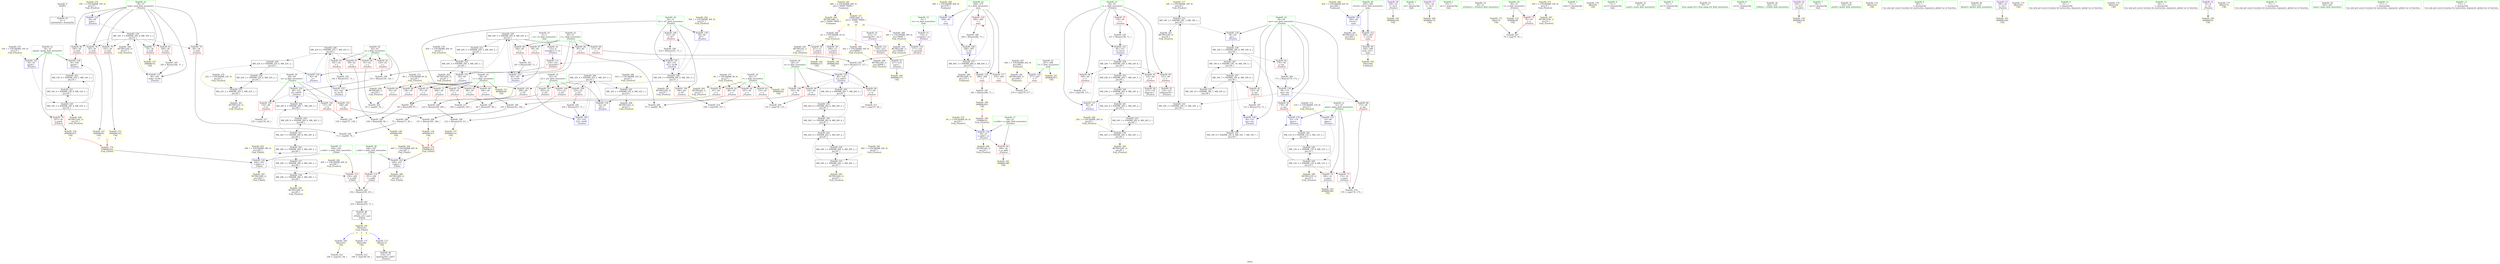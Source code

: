 digraph "SVFG" {
	label="SVFG";

	Node0x55de0894cf40 [shape=record,color=grey,label="{NodeID: 0\nNullPtr}"];
	Node0x55de0894cf40 -> Node0x55de089738f0[style=solid];
	Node0x55de08996a40 [shape=record,color=yellow,style=double,label="{NodeID: 263\n38V_1 = ENCHI(MR_38V_0)\npts\{245 \}\nFun[_Z3bitii]}"];
	Node0x55de08996a40 -> Node0x55de0897a9d0[style=dashed];
	Node0x55de0897c800 [shape=record,color=yellow,style=double,label="{NodeID: 180\nFPARM(23)\nFun[_Z5solvei]}"];
	Node0x55de0897c800 -> Node0x55de089797f0[style=solid];
	Node0x55de08973e00 [shape=record,color=red,label="{NodeID: 97\n156\<--44\n\<--v\n_Z5solvei\n}"];
	Node0x55de08973e00 -> Node0x55de08977990[style=solid];
	Node0x55de08971fb0 [shape=record,color=green,label="{NodeID: 14\n4\<--5\nvx\<--vx_field_insensitive\nGlob }"];
	Node0x55de08971fb0 -> Node0x55de08974ef0[style=solid];
	Node0x55de08998180 [shape=record,color=yellow,style=double,label="{NodeID: 277\n18V_1 = ENCHI(MR_18V_0)\npts\{39 \}\nFun[_Z5solvei]}"];
	Node0x55de08998180 -> Node0x55de0898c640[style=dashed];
	Node0x55de08977810 [shape=record,color=grey,label="{NodeID: 194\n100 = Binary(98, 99, )\n}"];
	Node0x55de08977810 -> Node0x55de0897aeb0[style=solid];
	Node0x55de08974960 [shape=record,color=red,label="{NodeID: 111\n124\<--123\n\<--arrayidx17\n_Z5solvei\n}"];
	Node0x55de08974960 -> Node0x55de08977f90[style=solid];
	Node0x55de08972ba0 [shape=record,color=green,label="{NodeID: 28\n46\<--47\nti\<--ti_field_insensitive\n_Z5solvei\n}"];
	Node0x55de08972ba0 -> Node0x55de08973ed0[style=solid];
	Node0x55de08972ba0 -> Node0x55de08973fa0[style=solid];
	Node0x55de08972ba0 -> Node0x55de08974070[style=solid];
	Node0x55de08972ba0 -> Node0x55de08979e70[style=solid];
	Node0x55de08999890 [shape=record,color=yellow,style=double,label="{NodeID: 291\nRETMU(42V_2)\npts\{266 \}\nFun[main]}"];
	Node0x55de089804a0 [shape=record,color=grey,label="{NodeID: 208\n72 = cmp(66, 70, )\n}"];
	Node0x55de08979c00 [shape=record,color=blue,label="{NodeID: 125\n40\<--64\ni\<--\n_Z5solvei\n}"];
	Node0x55de08979c00 -> Node0x55de0898ee40[style=dashed];
	Node0x55de08973820 [shape=record,color=green,label="{NodeID: 42\n269\<--270\ni\<--i_field_insensitive\nmain\n}"];
	Node0x55de08973820 -> Node0x55de08979580[style=solid];
	Node0x55de08973820 -> Node0x55de08979650[style=solid];
	Node0x55de08973820 -> Node0x55de08979720[style=solid];
	Node0x55de08973820 -> Node0x55de0897ac40[style=solid];
	Node0x55de08973820 -> Node0x55de0897ad10[style=solid];
	Node0x55de0899a500 [shape=record,color=yellow,style=double,label="{NodeID: 305\nRETMU(26V_2)\npts\{47 \}\nFun[_Z5solvei]}"];
	Node0x55de08989940 [shape=record,color=black,label="{NodeID: 222\nMR_18V_3 = PHI(MR_18V_11, MR_18V_2, )\npts\{39 \}\n}"];
	Node0x55de08989940 -> Node0x55de0898c640[style=dashed];
	Node0x55de0897a760 [shape=record,color=blue,label="{NodeID: 139\n52\<--64\nj51\<--\n_Z5solvei\n}"];
	Node0x55de0897a760 -> Node0x55de08991540[style=dashed];
	Node0x55de089753d0 [shape=record,color=purple,label="{NodeID: 56\n228\<--16\n\<--.str.4\n_Z5solvei\n}"];
	Node0x55de089753d0 -> Node0x55de0897bc80[style=solid];
	Node0x55de0898df40 [shape=record,color=black,label="{NodeID: 236\nMR_28V_2 = PHI(MR_28V_3, MR_28V_1, )\npts\{49 \}\n}"];
	Node0x55de0898df40 -> Node0x55de0898b240[style=dashed];
	Node0x55de0898df40 -> Node0x55de08990640[style=dashed];
	Node0x55de0898df40 -> Node0x55de0899a5e0[style=dashed];
	Node0x55de0897b2c0 [shape=record,color=yellow,style=double,label="{NodeID: 153\nAPARM(142)\nCS[]|{<s0>4}}"];
	Node0x55de0897b2c0:s0 -> Node0x55de0897c560[style=solid,color=red];
	Node0x55de08975f30 [shape=record,color=red,label="{NodeID: 70\n203\<--28\n\<--c\n_Z5solvei\n}"];
	Node0x55de08975f30 -> Node0x55de08980920[style=solid];
	Node0x55de08992940 [shape=record,color=black,label="{NodeID: 250\nMR_26V_5 = PHI(MR_26V_8, MR_26V_4, )\npts\{47 \}\n}"];
	Node0x55de08992940 -> Node0x55de08990140[style=dashed];
	Node0x55de08992940 -> Node0x55de08994240[style=dashed];
	Node0x55de08992940 -> Node0x55de08995640[style=dashed];
	Node0x55de0897be20 [shape=record,color=yellow,style=double,label="{NodeID: 167\nAPARM(267)\nCS[]}"];
	Node0x55de08976a90 [shape=record,color=red,label="{NodeID: 84\n175\<--38\n\<--ans\n_Z5solvei\n}"];
	Node0x55de08976a90 -> Node0x55de089813a0[style=solid];
	Node0x55de0896b350 [shape=record,color=green,label="{NodeID: 1\n8\<--1\n.str\<--dummyObj\nGlob }"];
	Node0x55de08997560 [shape=record,color=yellow,style=double,label="{NodeID: 264\n40V_1 = ENCHI(MR_40V_0)\npts\{247 \}\nFun[_Z3bitii]}"];
	Node0x55de08997560 -> Node0x55de0897aaa0[style=dashed];
	Node0x55de0897c8f0 [shape=record,color=yellow,style=double,label="{NodeID: 181\nFRet(241)\nFun[_Z3bitii]|{<s0>3|<s1>4|<s2>6}}"];
	Node0x55de0897c8f0:s0 -> Node0x55de0897bfc0[style=solid,color=blue];
	Node0x55de0897c8f0:s1 -> Node0x55de0897c0e0[style=solid,color=blue];
	Node0x55de0897c8f0:s2 -> Node0x55de0897c200[style=solid,color=blue];
	Node0x55de08973ed0 [shape=record,color=red,label="{NodeID: 98\n127\<--46\n\<--ti\n_Z5solvei\n}"];
	Node0x55de08973ed0 -> Node0x55de08980c20[style=solid];
	Node0x55de089720b0 [shape=record,color=green,label="{NodeID: 15\n6\<--7\nvy\<--vy_field_insensitive\nGlob }"];
	Node0x55de089720b0 -> Node0x55de08974fc0[style=solid];
	Node0x55de08998260 [shape=record,color=yellow,style=double,label="{NodeID: 278\n20V_1 = ENCHI(MR_20V_0)\npts\{41 \}\nFun[_Z5solvei]}"];
	Node0x55de08998260 -> Node0x55de0898cb40[style=dashed];
	Node0x55de08977990 [shape=record,color=grey,label="{NodeID: 195\n157 = Binary(156, 71, )\n}"];
	Node0x55de08977990 -> Node0x55de0897a0e0[style=solid];
	Node0x55de08974a30 [shape=record,color=red,label="{NodeID: 112\n216\<--215\n\<--arrayidx59\n_Z5solvei\n}"];
	Node0x55de08974a30 -> Node0x55de08973c60[style=solid];
	Node0x55de08972c70 [shape=record,color=green,label="{NodeID: 29\n48\<--49\ntj\<--tj_field_insensitive\n_Z5solvei\n}"];
	Node0x55de08972c70 -> Node0x55de08974140[style=solid];
	Node0x55de08972c70 -> Node0x55de08974210[style=solid];
	Node0x55de08972c70 -> Node0x55de089742e0[style=solid];
	Node0x55de08972c70 -> Node0x55de08979f40[style=solid];
	Node0x55de08999970 [shape=record,color=yellow,style=double,label="{NodeID: 292\nRETMU(44V_1)\npts\{268 \}\nFun[main]}"];
	Node0x55de08980620 [shape=record,color=grey,label="{NodeID: 209\n132 = cmp(130, 131, )\n}"];
	Node0x55de08979cd0 [shape=record,color=blue,label="{NodeID: 126\n42\<--64\nj\<--\n_Z5solvei\n}"];
	Node0x55de08979cd0 -> Node0x55de08991f40[style=dashed];
	Node0x55de089738f0 [shape=record,color=black,label="{NodeID: 43\n2\<--3\ndummyVal\<--dummyVal\n}"];
	Node0x55de0899a5e0 [shape=record,color=yellow,style=double,label="{NodeID: 306\nRETMU(28V_2)\npts\{49 \}\nFun[_Z5solvei]}"];
	Node0x55de08989e40 [shape=record,color=black,label="{NodeID: 223\nMR_20V_3 = PHI(MR_20V_5, MR_20V_2, )\npts\{41 \}\n}"];
	Node0x55de08989e40 -> Node0x55de0898cb40[style=dashed];
	Node0x55de0897a830 [shape=record,color=blue,label="{NodeID: 140\n52\<--224\nj51\<--inc62\n_Z5solvei\n}"];
	Node0x55de0897a830 -> Node0x55de08991540[style=dashed];
	Node0x55de089754a0 [shape=record,color=purple,label="{NodeID: 57\n272\<--18\n\<--.str.5\nmain\n}"];
	Node0x55de089754a0 -> Node0x55de0897bd50[style=solid];
	Node0x55de0898e440 [shape=record,color=black,label="{NodeID: 237\nMR_46V_3 = PHI(MR_46V_4, MR_46V_2, )\npts\{270 \}\n}"];
	Node0x55de0898e440 -> Node0x55de08979580[style=dashed];
	Node0x55de0898e440 -> Node0x55de08979650[style=dashed];
	Node0x55de0898e440 -> Node0x55de08979720[style=dashed];
	Node0x55de0898e440 -> Node0x55de0897ad10[style=dashed];
	Node0x55de0898e440 -> Node0x55de08999640[style=dashed];
	Node0x55de0897b390 [shape=record,color=yellow,style=double,label="{NodeID: 154\nAPARM(147)\nCS[]|{<s0>4}}"];
	Node0x55de0897b390:s0 -> Node0x55de0897c6b0[style=solid,color=red];
	Node0x55de08976000 [shape=record,color=red,label="{NodeID: 71\n209\<--28\n\<--c\n_Z5solvei\n}"];
	Node0x55de08976000 -> Node0x55de0897d690[style=solid];
	Node0x55de08992e40 [shape=record,color=black,label="{NodeID: 251\nMR_28V_5 = PHI(MR_28V_8, MR_28V_4, )\npts\{49 \}\n}"];
	Node0x55de08992e40 -> Node0x55de08990640[style=dashed];
	Node0x55de08992e40 -> Node0x55de08994740[style=dashed];
	Node0x55de08992e40 -> Node0x55de08995b40[style=dashed];
	Node0x55de0897bef0 [shape=record,color=yellow,style=double,label="{NodeID: 168\nAPARM(281)\nCS[]|{<s0>10}}"];
	Node0x55de0897bef0:s0 -> Node0x55de0897c800[style=solid,color=red];
	Node0x55de08976b60 [shape=record,color=red,label="{NodeID: 85\n178\<--38\n\<--ans\n_Z5solvei\n}"];
	Node0x55de08976b60 -> Node0x55de0897a420[style=solid];
	Node0x55de0894d420 [shape=record,color=green,label="{NodeID: 2\n10\<--1\n.str.1\<--dummyObj\nGlob }"];
	Node0x55de08997640 [shape=record,color=yellow,style=double,label="{NodeID: 265\n48V_1 = ENCHI(MR_48V_0)\npts\{1 50000 70000 \}\nFun[main]}"];
	Node0x55de08997640 -> Node0x55de08999750[style=dashed];
	Node0x55de08997640 -> Node0x55de0899aa40[style=dashed];
	Node0x55de0897ce50 [shape=record,color=yellow,style=double,label="{NodeID: 182\nFRet(264)\nFun[main]}"];
	Node0x55de08973fa0 [shape=record,color=red,label="{NodeID: 99\n130\<--46\n\<--ti\n_Z5solvei\n}"];
	Node0x55de08973fa0 -> Node0x55de08980620[style=solid];
	Node0x55de089721b0 [shape=record,color=green,label="{NodeID: 16\n20\<--21\n_Z5solvei\<--_Z5solvei_field_insensitive\n}"];
	Node0x55de08998340 [shape=record,color=yellow,style=double,label="{NodeID: 279\n22V_1 = ENCHI(MR_22V_0)\npts\{43 \}\nFun[_Z5solvei]}"];
	Node0x55de08998340 -> Node0x55de0898d040[style=dashed];
	Node0x55de08977b10 [shape=record,color=grey,label="{NodeID: 196\n212 = Binary(210, 211, )\n}"];
	Node0x55de08977b10 -> Node0x55de0897b600[style=solid];
	Node0x55de08974b00 [shape=record,color=red,label="{NodeID: 113\n250\<--244\n\<--x.addr\n_Z3bitii\n}"];
	Node0x55de08974b00 -> Node0x55de0897fbe0[style=solid];
	Node0x55de08972d40 [shape=record,color=green,label="{NodeID: 30\n50\<--51\ni47\<--i47_field_insensitive\n_Z5solvei\n}"];
	Node0x55de08972d40 -> Node0x55de089743b0[style=solid];
	Node0x55de08972d40 -> Node0x55de08974480[style=solid];
	Node0x55de08972d40 -> Node0x55de08974550[style=solid];
	Node0x55de08972d40 -> Node0x55de0897a690[style=solid];
	Node0x55de08972d40 -> Node0x55de0897a900[style=solid];
	Node0x55de08999a50 [shape=record,color=yellow,style=double,label="{NodeID: 293\nRETMU(2V_1)\npts\{1 \}\nFun[_Z5solvei]}"];
	Node0x55de089807a0 [shape=record,color=grey,label="{NodeID: 210\n278 = cmp(276, 277, )\n}"];
	Node0x55de08979da0 [shape=record,color=blue,label="{NodeID: 127\n44\<--64\nv\<--\n_Z5solvei\n}"];
	Node0x55de08979da0 -> Node0x55de08995140[style=dashed];
	Node0x55de089739f0 [shape=record,color=black,label="{NodeID: 44\n115\<--114\nidxprom\<--\n_Z5solvei\n}"];
	Node0x55de0899a6c0 [shape=record,color=yellow,style=double,label="{NodeID: 307\nRETMU(30V_3)\npts\{51 \}\nFun[_Z5solvei]}"];
	Node0x55de0898a340 [shape=record,color=black,label="{NodeID: 224\nMR_22V_3 = PHI(MR_22V_4, MR_22V_2, )\npts\{43 \}\n}"];
	Node0x55de0898a340 -> Node0x55de0898d040[style=dashed];
	Node0x55de0897a900 [shape=record,color=blue,label="{NodeID: 141\n50\<--232\ni47\<--inc66\n_Z5solvei\n}"];
	Node0x55de0897a900 -> Node0x55de08990b40[style=dashed];
	Node0x55de08975570 [shape=record,color=red,label="{NodeID: 58\n206\<--12\n\<--stderr\n_Z5solvei\n}"];
	Node0x55de08975570 -> Node0x55de0897b6d0[style=solid];
	Node0x55de0898e940 [shape=record,color=black,label="{NodeID: 238\nMR_18V_5 = PHI(MR_18V_6, MR_18V_4, )\npts\{39 \}\n}"];
	Node0x55de0898e940 -> Node0x55de089769c0[style=dashed];
	Node0x55de0898e940 -> Node0x55de0897a350[style=dashed];
	Node0x55de0898e940 -> Node0x55de08991a40[style=dashed];
	Node0x55de0897b460 [shape=record,color=yellow,style=double,label="{NodeID: 155\nAPARM(74)\nCS[]}"];
	Node0x55de089760d0 [shape=record,color=red,label="{NodeID: 72\n78\<--30\n\<--n\n_Z5solvei\n}"];
	Node0x55de089760d0 -> Node0x55de08980320[style=solid];
	Node0x55de08993340 [shape=record,color=black,label="{NodeID: 252\nMR_18V_8 = PHI(MR_18V_9, MR_18V_7, MR_18V_7, )\npts\{39 \}\n}"];
	Node0x55de08993340 -> Node0x55de08994c40[style=dashed];
	Node0x55de0897bfc0 [shape=record,color=yellow,style=double,label="{NodeID: 169\nARet(101)\nCS[]}"];
	Node0x55de0897bfc0 -> Node0x55de089810a0[style=solid];
	Node0x55de08976c30 [shape=record,color=red,label="{NodeID: 86\n85\<--40\n\<--i\n_Z5solvei\n}"];
	Node0x55de08976c30 -> Node0x55de089801a0[style=solid];
	Node0x55de0894d650 [shape=record,color=green,label="{NodeID: 3\n12\<--1\nstderr\<--dummyObj\nGlob }"];
	Node0x55de089977b0 [shape=record,color=yellow,style=double,label="{NodeID: 266\n42V_1 = ENCHI(MR_42V_0)\npts\{266 \}\nFun[main]}"];
	Node0x55de089977b0 -> Node0x55de0897ab70[style=dashed];
	Node0x55de0897cf10 [shape=record,color=grey,label="{NodeID: 183\n69 = Binary(67, 68, )\n}"];
	Node0x55de0897cf10 -> Node0x55de0897d390[style=solid];
	Node0x55de08974070 [shape=record,color=red,label="{NodeID: 100\n143\<--46\n\<--ti\n_Z5solvei\n}"];
	Node0x55de08974070 -> Node0x55de08977e10[style=solid];
	Node0x55de089722b0 [shape=record,color=green,label="{NodeID: 17\n24\<--25\ncs.addr\<--cs.addr_field_insensitive\n_Z5solvei\n}"];
	Node0x55de089722b0 -> Node0x55de08975710[style=solid];
	Node0x55de089722b0 -> Node0x55de089797f0[style=solid];
	Node0x55de08998420 [shape=record,color=yellow,style=double,label="{NodeID: 280\n24V_1 = ENCHI(MR_24V_0)\npts\{45 \}\nFun[_Z5solvei]}"];
	Node0x55de08998420 -> Node0x55de0898d540[style=dashed];
	Node0x55de08977c90 [shape=record,color=grey,label="{NodeID: 197\n153 = Binary(152, 71, )\n}"];
	Node0x55de08977c90 -> Node0x55de0897a010[style=solid];
	Node0x55de08974bd0 [shape=record,color=red,label="{NodeID: 114\n251\<--246\n\<--i.addr\n_Z3bitii\n}"];
	Node0x55de08974bd0 -> Node0x55de0897fbe0[style=solid];
	Node0x55de08972e10 [shape=record,color=green,label="{NodeID: 31\n52\<--53\nj51\<--j51_field_insensitive\n_Z5solvei\n}"];
	Node0x55de08972e10 -> Node0x55de08974620[style=solid];
	Node0x55de08972e10 -> Node0x55de089746f0[style=solid];
	Node0x55de08972e10 -> Node0x55de089747c0[style=solid];
	Node0x55de08972e10 -> Node0x55de0897a760[style=solid];
	Node0x55de08972e10 -> Node0x55de0897a830[style=solid];
	Node0x55de08999b60 [shape=record,color=yellow,style=double,label="{NodeID: 294\nRETMU(4V_2)\npts\{25 \}\nFun[_Z5solvei]}"];
	Node0x55de08980920 [shape=record,color=grey,label="{NodeID: 211\n204 = cmp(202, 203, )\n}"];
	Node0x55de08979e70 [shape=record,color=blue,label="{NodeID: 128\n46\<--118\nti\<--add15\n_Z5solvei\n}"];
	Node0x55de08979e70 -> Node0x55de08973ed0[style=dashed];
	Node0x55de08979e70 -> Node0x55de08973fa0[style=dashed];
	Node0x55de08979e70 -> Node0x55de08974070[style=dashed];
	Node0x55de08979e70 -> Node0x55de08995640[style=dashed];
	Node0x55de08973ac0 [shape=record,color=black,label="{NodeID: 45\n122\<--121\nidxprom16\<--\n_Z5solvei\n}"];
	Node0x55de0899a7a0 [shape=record,color=yellow,style=double,label="{NodeID: 308\nRETMU(32V_2)\npts\{53 \}\nFun[_Z5solvei]}"];
	Node0x55de0898a840 [shape=record,color=black,label="{NodeID: 225\nMR_24V_3 = PHI(MR_24V_4, MR_24V_2, )\npts\{45 \}\n}"];
	Node0x55de0898a840 -> Node0x55de0898d540[style=dashed];
	Node0x55de0897a9d0 [shape=record,color=blue,label="{NodeID: 142\n244\<--242\nx.addr\<--x\n_Z3bitii\n}"];
	Node0x55de0897a9d0 -> Node0x55de08974b00[style=dashed];
	Node0x55de0897a9d0 -> Node0x55de08998a40[style=dashed];
	Node0x55de08975640 [shape=record,color=red,label="{NodeID: 59\n227\<--12\n\<--stderr\n_Z5solvei\n}"];
	Node0x55de08975640 -> Node0x55de0897bbb0[style=solid];
	Node0x55de0898ee40 [shape=record,color=black,label="{NodeID: 239\nMR_20V_5 = PHI(MR_20V_6, MR_20V_4, )\npts\{41 \}\n}"];
	Node0x55de0898ee40 -> Node0x55de08976c30[style=dashed];
	Node0x55de0898ee40 -> Node0x55de08976d00[style=dashed];
	Node0x55de0898ee40 -> Node0x55de08976dd0[style=dashed];
	Node0x55de0898ee40 -> Node0x55de08976ea0[style=dashed];
	Node0x55de0898ee40 -> Node0x55de0897a280[style=dashed];
	Node0x55de0898ee40 -> Node0x55de08989e40[style=dashed];
	Node0x55de0897b530 [shape=record,color=yellow,style=double,label="{NodeID: 156\nAPARM(207)\nCS[]|{<s0>6}}"];
	Node0x55de0897b530:s0 -> Node0x55de0897c560[style=solid,color=red];
	Node0x55de089761a0 [shape=record,color=red,label="{NodeID: 73\n174\<--32\n\<--gans\n_Z5solvei\n}"];
	Node0x55de089761a0 -> Node0x55de089813a0[style=solid];
	Node0x55de08993840 [shape=record,color=black,label="{NodeID: 253\nMR_18V_10 = PHI(MR_18V_7, MR_18V_6, )\npts\{39 \}\n}"];
	Node0x55de08993840 -> Node0x55de08991a40[style=dashed];
	Node0x55de0897c050 [shape=record,color=yellow,style=double,label="{NodeID: 170\nARet(56)\nCS[]}"];
	Node0x55de08976d00 [shape=record,color=red,label="{NodeID: 87\n96\<--40\n\<--i\n_Z5solvei\n}"];
	Node0x55de08976d00 -> Node0x55de0897d090[style=solid];
	Node0x55de0894d6e0 [shape=record,color=green,label="{NodeID: 4\n13\<--1\n.str.2\<--dummyObj\nGlob }"];
	Node0x55de08997890 [shape=record,color=yellow,style=double,label="{NodeID: 267\n44V_1 = ENCHI(MR_44V_0)\npts\{268 \}\nFun[main]}"];
	Node0x55de08997890 -> Node0x55de089794b0[style=dashed];
	Node0x55de08997890 -> Node0x55de08999970[style=dashed];
	Node0x55de0897d090 [shape=record,color=grey,label="{NodeID: 184\n98 = Binary(96, 97, )\n}"];
	Node0x55de0897d090 -> Node0x55de08977810[style=solid];
	Node0x55de08974140 [shape=record,color=red,label="{NodeID: 101\n134\<--48\n\<--tj\n_Z5solvei\n}"];
	Node0x55de08974140 -> Node0x55de08981220[style=solid];
	Node0x55de08972380 [shape=record,color=green,label="{NodeID: 18\n26\<--27\nr\<--r_field_insensitive\n_Z5solvei\n}"];
	Node0x55de08972380 -> Node0x55de089757e0[style=solid];
	Node0x55de08972380 -> Node0x55de089758b0[style=solid];
	Node0x55de08972380 -> Node0x55de08975980[style=solid];
	Node0x55de08972380 -> Node0x55de08975a50[style=solid];
	Node0x55de08972380 -> Node0x55de0897b050[style=solid];
	Node0x55de08998500 [shape=record,color=yellow,style=double,label="{NodeID: 281\n26V_1 = ENCHI(MR_26V_0)\npts\{47 \}\nFun[_Z5solvei]}"];
	Node0x55de08998500 -> Node0x55de0898da40[style=dashed];
	Node0x55de08977e10 [shape=record,color=grey,label="{NodeID: 198\n145 = Binary(143, 144, )\n}"];
	Node0x55de08977e10 -> Node0x55de08978110[style=solid];
	Node0x55de08974ca0 [shape=record,color=red,label="{NodeID: 115\n288\<--265\n\<--retval\nmain\n}"];
	Node0x55de08974ca0 -> Node0x55de08974e20[style=solid];
	Node0x55de08972ee0 [shape=record,color=green,label="{NodeID: 32\n57\<--58\nscanf\<--scanf_field_insensitive\n}"];
	Node0x55de08999c40 [shape=record,color=yellow,style=double,label="{NodeID: 295\nRETMU(6V_1)\npts\{27 \}\nFun[_Z5solvei]}"];
	Node0x55de08980aa0 [shape=record,color=grey,label="{NodeID: 212\n149 = cmp(148, 64, )\n}"];
	Node0x55de08979f40 [shape=record,color=blue,label="{NodeID: 129\n48\<--125\ntj\<--add18\n_Z5solvei\n}"];
	Node0x55de08979f40 -> Node0x55de08974140[style=dashed];
	Node0x55de08979f40 -> Node0x55de08974210[style=dashed];
	Node0x55de08979f40 -> Node0x55de089742e0[style=dashed];
	Node0x55de08979f40 -> Node0x55de08995b40[style=dashed];
	Node0x55de08973b90 [shape=record,color=black,label="{NodeID: 46\n214\<--213\nidxprom58\<--call57\n_Z5solvei\n}"];
	Node0x55de0899a880 [shape=record,color=yellow,style=double,label="{NodeID: 309\nRETMU(34V_1)\npts\{50000 \}\nFun[_Z5solvei]}"];
	Node0x55de0898ad40 [shape=record,color=black,label="{NodeID: 226\nMR_26V_3 = PHI(MR_26V_4, MR_26V_2, )\npts\{47 \}\n}"];
	Node0x55de0898ad40 -> Node0x55de0898da40[style=dashed];
	Node0x55de0897aaa0 [shape=record,color=blue,label="{NodeID: 143\n246\<--243\ni.addr\<--i\n_Z3bitii\n}"];
	Node0x55de0897aaa0 -> Node0x55de08974bd0[style=dashed];
	Node0x55de0897aaa0 -> Node0x55de08999560[style=dashed];
	Node0x55de08975710 [shape=record,color=red,label="{NodeID: 60\n188\<--24\n\<--cs.addr\n_Z5solvei\n}"];
	Node0x55de08975710 -> Node0x55de0897ba10[style=solid];
	Node0x55de0898f340 [shape=record,color=black,label="{NodeID: 240\nMR_22V_4 = PHI(MR_22V_6, MR_22V_2, )\npts\{43 \}\n}"];
	Node0x55de0898f340 -> Node0x55de08979cd0[style=dashed];
	Node0x55de0898f340 -> Node0x55de0898a340[style=dashed];
	Node0x55de0897b600 [shape=record,color=yellow,style=double,label="{NodeID: 157\nAPARM(212)\nCS[]|{<s0>6}}"];
	Node0x55de0897b600:s0 -> Node0x55de0897c6b0[style=solid,color=red];
	Node0x55de08976270 [shape=record,color=red,label="{NodeID: 74\n189\<--32\n\<--gans\n_Z5solvei\n}"];
	Node0x55de08976270 -> Node0x55de0897bae0[style=solid];
	Node0x55de08993d40 [shape=record,color=black,label="{NodeID: 254\nMR_24V_9 = PHI(MR_24V_7, MR_24V_5, )\npts\{45 \}\n}"];
	Node0x55de08993d40 -> Node0x55de08992440[style=dashed];
	Node0x55de0897c0e0 [shape=record,color=yellow,style=double,label="{NodeID: 171\nARet(148)\nCS[]}"];
	Node0x55de0897c0e0 -> Node0x55de08980aa0[style=solid];
	Node0x55de08976dd0 [shape=record,color=red,label="{NodeID: 88\n113\<--40\n\<--i\n_Z5solvei\n}"];
	Node0x55de08976dd0 -> Node0x55de0897fd20[style=solid];
	Node0x55de08950e60 [shape=record,color=green,label="{NodeID: 5\n15\<--1\n.str.3\<--dummyObj\nGlob }"];
	Node0x55de08997970 [shape=record,color=yellow,style=double,label="{NodeID: 268\n46V_1 = ENCHI(MR_46V_0)\npts\{270 \}\nFun[main]}"];
	Node0x55de08997970 -> Node0x55de0897ac40[style=dashed];
	Node0x55de0897d210 [shape=record,color=grey,label="{NodeID: 185\n185 = Binary(184, 71, )\n}"];
	Node0x55de0897d210 -> Node0x55de0897a5c0[style=solid];
	Node0x55de08974210 [shape=record,color=red,label="{NodeID: 102\n137\<--48\n\<--tj\n_Z5solvei\n}"];
	Node0x55de08974210 -> Node0x55de08981520[style=solid];
	Node0x55de08972450 [shape=record,color=green,label="{NodeID: 19\n28\<--29\nc\<--c_field_insensitive\n_Z5solvei\n}"];
	Node0x55de08972450 -> Node0x55de08975b20[style=solid];
	Node0x55de08972450 -> Node0x55de08975bf0[style=solid];
	Node0x55de08972450 -> Node0x55de08975cc0[style=solid];
	Node0x55de08972450 -> Node0x55de08975d90[style=solid];
	Node0x55de08972450 -> Node0x55de08975e60[style=solid];
	Node0x55de08972450 -> Node0x55de08975f30[style=solid];
	Node0x55de08972450 -> Node0x55de08976000[style=solid];
	Node0x55de08972450 -> Node0x55de0897b120[style=solid];
	Node0x55de089985e0 [shape=record,color=yellow,style=double,label="{NodeID: 282\n28V_1 = ENCHI(MR_28V_0)\npts\{49 \}\nFun[_Z5solvei]}"];
	Node0x55de089985e0 -> Node0x55de0898df40[style=dashed];
	Node0x55de08977f90 [shape=record,color=grey,label="{NodeID: 199\n125 = Binary(120, 124, )\n}"];
	Node0x55de08977f90 -> Node0x55de08979f40[style=solid];
	Node0x55de089794b0 [shape=record,color=red,label="{NodeID: 116\n277\<--267\n\<--T\nmain\n}"];
	Node0x55de089794b0 -> Node0x55de089807a0[style=solid];
	Node0x55de08972fe0 [shape=record,color=green,label="{NodeID: 33\n76\<--77\nllvm.ctpop.i32\<--llvm.ctpop.i32_field_insensitive\n}"];
	Node0x55de08999d20 [shape=record,color=yellow,style=double,label="{NodeID: 296\nRETMU(8V_1)\npts\{29 \}\nFun[_Z5solvei]}"];
	Node0x55de08980c20 [shape=record,color=grey,label="{NodeID: 213\n128 = cmp(127, 64, )\n}"];
	Node0x55de0897a010 [shape=record,color=blue,label="{NodeID: 130\n38\<--153\nans\<--inc\n_Z5solvei\n}"];
	Node0x55de0897a010 -> Node0x55de08993340[style=dashed];
	Node0x55de08973c60 [shape=record,color=black,label="{NodeID: 47\n217\<--216\nconv\<--\n_Z5solvei\n}"];
	Node0x55de08973c60 -> Node0x55de0897b870[style=solid];
	Node0x55de0899a960 [shape=record,color=yellow,style=double,label="{NodeID: 310\nRETMU(36V_1)\npts\{70000 \}\nFun[_Z5solvei]}"];
	Node0x55de0898b240 [shape=record,color=black,label="{NodeID: 227\nMR_28V_3 = PHI(MR_28V_4, MR_28V_2, )\npts\{49 \}\n}"];
	Node0x55de0898b240 -> Node0x55de0898df40[style=dashed];
	Node0x55de0897ab70 [shape=record,color=blue,label="{NodeID: 144\n265\<--64\nretval\<--\nmain\n}"];
	Node0x55de0897ab70 -> Node0x55de08974ca0[style=dashed];
	Node0x55de0897ab70 -> Node0x55de08999890[style=dashed];
	Node0x55de089757e0 [shape=record,color=red,label="{NodeID: 61\n67\<--26\n\<--r\n_Z5solvei\n}"];
	Node0x55de089757e0 -> Node0x55de0897cf10[style=solid];
	Node0x55de08990050 [shape=record,color=black,label="{NodeID: 241\nMR_24V_4 = PHI(MR_24V_5, MR_24V_2, )\npts\{45 \}\n}"];
	Node0x55de08990050 -> Node0x55de0898a840[style=dashed];
	Node0x55de08990050 -> Node0x55de08992440[style=dashed];
	Node0x55de0897b6d0 [shape=record,color=yellow,style=double,label="{NodeID: 158\nAPARM(206)\nCS[]}"];
	Node0x55de08976340 [shape=record,color=red,label="{NodeID: 75\n207\<--34\n\<--gmsk\n_Z5solvei\n}"];
	Node0x55de08976340 -> Node0x55de0897b530[style=solid];
	Node0x55de08994240 [shape=record,color=black,label="{NodeID: 255\nMR_26V_8 = PHI(MR_26V_6, MR_26V_5, )\npts\{47 \}\n}"];
	Node0x55de08994240 -> Node0x55de08992940[style=dashed];
	Node0x55de0897c170 [shape=record,color=yellow,style=double,label="{NodeID: 172\nARet(75)\nCS[]}"];
	Node0x55de0897c170 -> Node0x55de08980320[style=solid];
	Node0x55de08976ea0 [shape=record,color=red,label="{NodeID: 89\n166\<--40\n\<--i\n_Z5solvei\n}"];
	Node0x55de08976ea0 -> Node0x55de0897db10[style=solid];
	Node0x55de08950ef0 [shape=record,color=green,label="{NodeID: 6\n16\<--1\n.str.4\<--dummyObj\nGlob }"];
	Node0x55de08997a50 [shape=record,color=yellow,style=double,label="{NodeID: 269\n2V_1 = ENCHI(MR_2V_0)\npts\{1 \}\nFun[_Z5solvei]}"];
	Node0x55de08997a50 -> Node0x55de08975570[style=dashed];
	Node0x55de08997a50 -> Node0x55de08975640[style=dashed];
	Node0x55de08997a50 -> Node0x55de08974a30[style=dashed];
	Node0x55de08997a50 -> Node0x55de08999a50[style=dashed];
	Node0x55de0897d390 [shape=record,color=grey,label="{NodeID: 186\n70 = Binary(71, 69, )\n}"];
	Node0x55de0897d390 -> Node0x55de089804a0[style=solid];
	Node0x55de089742e0 [shape=record,color=red,label="{NodeID: 103\n146\<--48\n\<--tj\n_Z5solvei\n}"];
	Node0x55de089742e0 -> Node0x55de08978110[style=solid];
	Node0x55de08972520 [shape=record,color=green,label="{NodeID: 20\n30\<--31\nn\<--n_field_insensitive\n_Z5solvei\n}"];
	Node0x55de08972520 -> Node0x55de089760d0[style=solid];
	Node0x55de08972520 -> Node0x55de0897b1f0[style=solid];
	Node0x55de089986c0 [shape=record,color=yellow,style=double,label="{NodeID: 283\n30V_1 = ENCHI(MR_30V_0)\npts\{51 \}\nFun[_Z5solvei]}"];
	Node0x55de089986c0 -> Node0x55de0897a690[style=dashed];
	Node0x55de08978110 [shape=record,color=grey,label="{NodeID: 200\n147 = Binary(145, 146, )\n}"];
	Node0x55de08978110 -> Node0x55de0897b390[style=solid];
	Node0x55de08979580 [shape=record,color=red,label="{NodeID: 117\n276\<--269\n\<--i\nmain\n}"];
	Node0x55de08979580 -> Node0x55de089807a0[style=solid];
	Node0x55de089730e0 [shape=record,color=green,label="{NodeID: 34\n102\<--103\n_Z3bitii\<--_Z3bitii_field_insensitive\n}"];
	Node0x55de08999e00 [shape=record,color=yellow,style=double,label="{NodeID: 297\nRETMU(10V_1)\npts\{31 \}\nFun[_Z5solvei]}"];
	Node0x55de08980da0 [shape=record,color=grey,label="{NodeID: 214\n198 = cmp(196, 197, )\n}"];
	Node0x55de0897a0e0 [shape=record,color=blue,label="{NodeID: 131\n44\<--157\nv\<--inc33\n_Z5solvei\n}"];
	Node0x55de0897a0e0 -> Node0x55de08995140[style=dashed];
	Node0x55de08974d50 [shape=record,color=black,label="{NodeID: 48\n241\<--253\n_Z3bitii_ret\<--and\n_Z3bitii\n}"];
	Node0x55de08974d50 -> Node0x55de0897c8f0[style=solid];
	Node0x55de0899aa40 [shape=record,color=yellow,style=double,label="{NodeID: 311\nCSMU(48V_1)\npts\{1 50000 70000 \}\nCS[]|{<s0>10|<s1>10|<s2>10}}"];
	Node0x55de0899aa40:s0 -> Node0x55de08997a50[style=dashed,color=red];
	Node0x55de0899aa40:s1 -> Node0x55de08998880[style=dashed,color=red];
	Node0x55de0899aa40:s2 -> Node0x55de08998960[style=dashed,color=red];
	Node0x55de0898b740 [shape=record,color=black,label="{NodeID: 228\nMR_12V_3 = PHI(MR_12V_4, MR_12V_2, )\npts\{33 \}\n}"];
	Node0x55de0898b740 -> Node0x55de089761a0[style=dashed];
	Node0x55de0898b740 -> Node0x55de08976270[style=dashed];
	Node0x55de0898b740 -> Node0x55de0897a420[style=dashed];
	Node0x55de0898b740 -> Node0x55de08988f40[style=dashed];
	Node0x55de0898b740 -> Node0x55de08996040[style=dashed];
	Node0x55de0898b740 -> Node0x55de08999ee0[style=dashed];
	Node0x55de0897ac40 [shape=record,color=blue,label="{NodeID: 145\n269\<--64\ni\<--\nmain\n}"];
	Node0x55de0897ac40 -> Node0x55de0898e440[style=dashed];
	Node0x55de089758b0 [shape=record,color=red,label="{NodeID: 62\n86\<--26\n\<--r\n_Z5solvei\n}"];
	Node0x55de089758b0 -> Node0x55de089801a0[style=solid];
	Node0x55de08990140 [shape=record,color=black,label="{NodeID: 242\nMR_26V_4 = PHI(MR_26V_5, MR_26V_2, )\npts\{47 \}\n}"];
	Node0x55de08990140 -> Node0x55de0898ad40[style=dashed];
	Node0x55de08990140 -> Node0x55de08992940[style=dashed];
	Node0x55de0897b7a0 [shape=record,color=yellow,style=double,label="{NodeID: 159\nAPARM(218)\nCS[]}"];
	Node0x55de08976410 [shape=record,color=red,label="{NodeID: 76\n66\<--36\n\<--msk\n_Z5solvei\n}"];
	Node0x55de08976410 -> Node0x55de089804a0[style=solid];
	Node0x55de08994740 [shape=record,color=black,label="{NodeID: 256\nMR_28V_8 = PHI(MR_28V_6, MR_28V_5, )\npts\{49 \}\n}"];
	Node0x55de08994740 -> Node0x55de08992e40[style=dashed];
	Node0x55de0897c200 [shape=record,color=yellow,style=double,label="{NodeID: 173\nARet(213)\nCS[]}"];
	Node0x55de0897c200 -> Node0x55de08973b90[style=solid];
	Node0x55de08976f70 [shape=record,color=red,label="{NodeID: 90\n91\<--42\n\<--j\n_Z5solvei\n}"];
	Node0x55de08976f70 -> Node0x55de08980020[style=solid];
	Node0x55de08951bc0 [shape=record,color=green,label="{NodeID: 7\n18\<--1\n.str.5\<--dummyObj\nGlob }"];
	Node0x55de08997b60 [shape=record,color=yellow,style=double,label="{NodeID: 270\n4V_1 = ENCHI(MR_4V_0)\npts\{25 \}\nFun[_Z5solvei]}"];
	Node0x55de08997b60 -> Node0x55de089797f0[style=dashed];
	Node0x55de0897d510 [shape=record,color=grey,label="{NodeID: 187\n281 = Binary(280, 71, )\n}"];
	Node0x55de0897d510 -> Node0x55de0897bef0[style=solid];
	Node0x55de089743b0 [shape=record,color=red,label="{NodeID: 104\n196\<--50\n\<--i47\n_Z5solvei\n}"];
	Node0x55de089743b0 -> Node0x55de08980da0[style=solid];
	Node0x55de089725f0 [shape=record,color=green,label="{NodeID: 21\n32\<--33\ngans\<--gans_field_insensitive\n_Z5solvei\n}"];
	Node0x55de089725f0 -> Node0x55de089761a0[style=solid];
	Node0x55de089725f0 -> Node0x55de08976270[style=solid];
	Node0x55de089725f0 -> Node0x55de089798c0[style=solid];
	Node0x55de089725f0 -> Node0x55de0897a420[style=solid];
	Node0x55de089987a0 [shape=record,color=yellow,style=double,label="{NodeID: 284\n32V_1 = ENCHI(MR_32V_0)\npts\{53 \}\nFun[_Z5solvei]}"];
	Node0x55de089987a0 -> Node0x55de08991040[style=dashed];
	Node0x55de08978290 [shape=record,color=grey,label="{NodeID: 201\n253 = Binary(252, 71, )\n}"];
	Node0x55de08978290 -> Node0x55de08974d50[style=solid];
	Node0x55de08979650 [shape=record,color=red,label="{NodeID: 118\n280\<--269\n\<--i\nmain\n}"];
	Node0x55de08979650 -> Node0x55de0897d510[style=solid];
	Node0x55de089731e0 [shape=record,color=green,label="{NodeID: 35\n192\<--193\nprintf\<--printf_field_insensitive\n}"];
	Node0x55de08999ee0 [shape=record,color=yellow,style=double,label="{NodeID: 298\nRETMU(12V_3)\npts\{33 \}\nFun[_Z5solvei]}"];
	Node0x55de08980f20 [shape=record,color=grey,label="{NodeID: 215\n110 = cmp(109, 111, )\n}"];
	Node0x55de0897a1b0 [shape=record,color=blue,label="{NodeID: 132\n42\<--162\nj\<--inc35\n_Z5solvei\n}"];
	Node0x55de0897a1b0 -> Node0x55de08991f40[style=dashed];
	Node0x55de08974e20 [shape=record,color=black,label="{NodeID: 49\n264\<--288\nmain_ret\<--\nmain\n}"];
	Node0x55de08974e20 -> Node0x55de0897ce50[style=solid];
	Node0x55de0898bc40 [shape=record,color=black,label="{NodeID: 229\nMR_14V_3 = PHI(MR_14V_4, MR_14V_2, )\npts\{35 \}\n}"];
	Node0x55de0898bc40 -> Node0x55de08976340[style=dashed];
	Node0x55de0898bc40 -> Node0x55de0897a4f0[style=dashed];
	Node0x55de0898bc40 -> Node0x55de08989440[style=dashed];
	Node0x55de0898bc40 -> Node0x55de08996540[style=dashed];
	Node0x55de0898bc40 -> Node0x55de08999fc0[style=dashed];
	Node0x55de0897ad10 [shape=record,color=blue,label="{NodeID: 146\n269\<--285\ni\<--inc\nmain\n}"];
	Node0x55de0897ad10 -> Node0x55de0898e440[style=dashed];
	Node0x55de08975980 [shape=record,color=red,label="{NodeID: 63\n131\<--26\n\<--r\n_Z5solvei\n}"];
	Node0x55de08975980 -> Node0x55de08980620[style=solid];
	Node0x55de08990640 [shape=record,color=black,label="{NodeID: 243\nMR_28V_4 = PHI(MR_28V_5, MR_28V_2, )\npts\{49 \}\n}"];
	Node0x55de08990640 -> Node0x55de0898b240[style=dashed];
	Node0x55de08990640 -> Node0x55de08992e40[style=dashed];
	Node0x55de0897b870 [shape=record,color=yellow,style=double,label="{NodeID: 160\nAPARM(217)\nCS[]}"];
	Node0x55de089764e0 [shape=record,color=red,label="{NodeID: 77\n74\<--36\n\<--msk\n_Z5solvei\n}"];
	Node0x55de089764e0 -> Node0x55de0897b460[style=solid];
	Node0x55de08994c40 [shape=record,color=black,label="{NodeID: 257\nMR_18V_7 = PHI(MR_18V_8, MR_18V_6, )\npts\{39 \}\n}"];
	Node0x55de08994c40 -> Node0x55de089768f0[style=dashed];
	Node0x55de08994c40 -> Node0x55de0897a010[style=dashed];
	Node0x55de08994c40 -> Node0x55de08993340[style=dashed];
	Node0x55de08994c40 -> Node0x55de08993840[style=dashed];
	Node0x55de0897c290 [shape=record,color=yellow,style=double,label="{NodeID: 174\nARet(219)\nCS[]}"];
	Node0x55de08977040 [shape=record,color=red,label="{NodeID: 91\n99\<--42\n\<--j\n_Z5solvei\n}"];
	Node0x55de08977040 -> Node0x55de08977810[style=solid];
	Node0x55de08951c80 [shape=record,color=green,label="{NodeID: 8\n60\<--1\n\<--dummyObj\nCan only get source location for instruction, argument, global var or function.}"];
	Node0x55de08997c40 [shape=record,color=yellow,style=double,label="{NodeID: 271\n6V_1 = ENCHI(MR_6V_0)\npts\{27 \}\nFun[_Z5solvei]}"];
	Node0x55de08997c40 -> Node0x55de089757e0[style=dashed];
	Node0x55de08997c40 -> Node0x55de089758b0[style=dashed];
	Node0x55de08997c40 -> Node0x55de08975980[style=dashed];
	Node0x55de08997c40 -> Node0x55de08975a50[style=dashed];
	Node0x55de08997c40 -> Node0x55de08999c40[style=dashed];
	Node0x55de0897d690 [shape=record,color=grey,label="{NodeID: 188\n210 = Binary(208, 209, )\n}"];
	Node0x55de0897d690 -> Node0x55de08977b10[style=solid];
	Node0x55de08974480 [shape=record,color=red,label="{NodeID: 105\n208\<--50\n\<--i47\n_Z5solvei\n}"];
	Node0x55de08974480 -> Node0x55de0897d690[style=solid];
	Node0x55de089726c0 [shape=record,color=green,label="{NodeID: 22\n34\<--35\ngmsk\<--gmsk_field_insensitive\n_Z5solvei\n}"];
	Node0x55de089726c0 -> Node0x55de08976340[style=solid];
	Node0x55de089726c0 -> Node0x55de08979990[style=solid];
	Node0x55de089726c0 -> Node0x55de0897a4f0[style=solid];
	Node0x55de08998880 [shape=record,color=yellow,style=double,label="{NodeID: 285\n34V_1 = ENCHI(MR_34V_0)\npts\{50000 \}\nFun[_Z5solvei]}"];
	Node0x55de08998880 -> Node0x55de08974960[style=dashed];
	Node0x55de08998880 -> Node0x55de0899a880[style=dashed];
	Node0x55de0897fbe0 [shape=record,color=grey,label="{NodeID: 202\n252 = Binary(250, 251, )\n}"];
	Node0x55de0897fbe0 -> Node0x55de08978290[style=solid];
	Node0x55de08979720 [shape=record,color=red,label="{NodeID: 119\n284\<--269\n\<--i\nmain\n}"];
	Node0x55de08979720 -> Node0x55de0897d810[style=solid];
	Node0x55de089732e0 [shape=record,color=green,label="{NodeID: 36\n220\<--221\nfprintf\<--fprintf_field_insensitive\n}"];
	Node0x55de08999fc0 [shape=record,color=yellow,style=double,label="{NodeID: 299\nRETMU(14V_3)\npts\{35 \}\nFun[_Z5solvei]}"];
	Node0x55de089810a0 [shape=record,color=grey,label="{NodeID: 216\n104 = cmp(101, 64, )\n}"];
	Node0x55de0897a280 [shape=record,color=blue,label="{NodeID: 133\n40\<--167\ni\<--inc38\n_Z5solvei\n}"];
	Node0x55de0897a280 -> Node0x55de0898ee40[style=dashed];
	Node0x55de08974ef0 [shape=record,color=purple,label="{NodeID: 50\n123\<--4\narrayidx17\<--vx\n_Z5solvei\n}"];
	Node0x55de08974ef0 -> Node0x55de08974960[style=solid];
	Node0x55de0898c140 [shape=record,color=black,label="{NodeID: 230\nMR_16V_3 = PHI(MR_16V_4, MR_16V_2, )\npts\{37 \}\n}"];
	Node0x55de0898c140 -> Node0x55de08976410[style=dashed];
	Node0x55de0898c140 -> Node0x55de089764e0[style=dashed];
	Node0x55de0898c140 -> Node0x55de089765b0[style=dashed];
	Node0x55de0898c140 -> Node0x55de08976680[style=dashed];
	Node0x55de0898c140 -> Node0x55de08976750[style=dashed];
	Node0x55de0898c140 -> Node0x55de08976820[style=dashed];
	Node0x55de0898c140 -> Node0x55de0897a5c0[style=dashed];
	Node0x55de0898c140 -> Node0x55de0899a0a0[style=dashed];
	Node0x55de0897ade0 [shape=record,color=yellow,style=double,label="{NodeID: 147\nAPARM(95)\nCS[]|{<s0>3}}"];
	Node0x55de0897ade0:s0 -> Node0x55de0897c560[style=solid,color=red];
	Node0x55de08975a50 [shape=record,color=red,label="{NodeID: 64\n197\<--26\n\<--r\n_Z5solvei\n}"];
	Node0x55de08975a50 -> Node0x55de08980da0[style=solid];
	Node0x55de08990b40 [shape=record,color=black,label="{NodeID: 244\nMR_30V_3 = PHI(MR_30V_4, MR_30V_2, )\npts\{51 \}\n}"];
	Node0x55de08990b40 -> Node0x55de089743b0[style=dashed];
	Node0x55de08990b40 -> Node0x55de08974480[style=dashed];
	Node0x55de08990b40 -> Node0x55de08974550[style=dashed];
	Node0x55de08990b40 -> Node0x55de0897a900[style=dashed];
	Node0x55de08990b40 -> Node0x55de0899a6c0[style=dashed];
	Node0x55de0897b940 [shape=record,color=yellow,style=double,label="{NodeID: 161\nAPARM(190)\nCS[]}"];
	Node0x55de089765b0 [shape=record,color=red,label="{NodeID: 78\n95\<--36\n\<--msk\n_Z5solvei\n}"];
	Node0x55de089765b0 -> Node0x55de0897ade0[style=solid];
	Node0x55de08995140 [shape=record,color=black,label="{NodeID: 258\nMR_24V_7 = PHI(MR_24V_8, MR_24V_6, )\npts\{45 \}\n}"];
	Node0x55de08995140 -> Node0x55de089772b0[style=dashed];
	Node0x55de08995140 -> Node0x55de08977380[style=dashed];
	Node0x55de08995140 -> Node0x55de08973d30[style=dashed];
	Node0x55de08995140 -> Node0x55de08973e00[style=dashed];
	Node0x55de08995140 -> Node0x55de0897a0e0[style=dashed];
	Node0x55de08995140 -> Node0x55de08993d40[style=dashed];
	Node0x55de0897c320 [shape=record,color=yellow,style=double,label="{NodeID: 175\nARet(191)\nCS[]}"];
	Node0x55de08977110 [shape=record,color=red,label="{NodeID: 92\n120\<--42\n\<--j\n_Z5solvei\n}"];
	Node0x55de08977110 -> Node0x55de08977f90[style=solid];
	Node0x55de08951d40 [shape=record,color=green,label="{NodeID: 9\n62\<--1\n\<--dummyObj\nCan only get source location for instruction, argument, global var or function.}"];
	Node0x55de08997d20 [shape=record,color=yellow,style=double,label="{NodeID: 272\n8V_1 = ENCHI(MR_8V_0)\npts\{29 \}\nFun[_Z5solvei]}"];
	Node0x55de08997d20 -> Node0x55de08975b20[style=dashed];
	Node0x55de08997d20 -> Node0x55de08975bf0[style=dashed];
	Node0x55de08997d20 -> Node0x55de08975cc0[style=dashed];
	Node0x55de08997d20 -> Node0x55de08975d90[style=dashed];
	Node0x55de08997d20 -> Node0x55de08975e60[style=dashed];
	Node0x55de08997d20 -> Node0x55de08975f30[style=dashed];
	Node0x55de08997d20 -> Node0x55de08976000[style=dashed];
	Node0x55de08997d20 -> Node0x55de08999d20[style=dashed];
	Node0x55de0897d810 [shape=record,color=grey,label="{NodeID: 189\n285 = Binary(284, 71, )\n}"];
	Node0x55de0897d810 -> Node0x55de0897ad10[style=solid];
	Node0x55de08974550 [shape=record,color=red,label="{NodeID: 106\n231\<--50\n\<--i47\n_Z5solvei\n}"];
	Node0x55de08974550 -> Node0x55de0897d990[style=solid];
	Node0x55de08972790 [shape=record,color=green,label="{NodeID: 23\n36\<--37\nmsk\<--msk_field_insensitive\n_Z5solvei\n}"];
	Node0x55de08972790 -> Node0x55de08976410[style=solid];
	Node0x55de08972790 -> Node0x55de089764e0[style=solid];
	Node0x55de08972790 -> Node0x55de089765b0[style=solid];
	Node0x55de08972790 -> Node0x55de08976680[style=solid];
	Node0x55de08972790 -> Node0x55de08976750[style=solid];
	Node0x55de08972790 -> Node0x55de08976820[style=solid];
	Node0x55de08972790 -> Node0x55de08979a60[style=solid];
	Node0x55de08972790 -> Node0x55de0897a5c0[style=solid];
	Node0x55de08998960 [shape=record,color=yellow,style=double,label="{NodeID: 286\n36V_1 = ENCHI(MR_36V_0)\npts\{70000 \}\nFun[_Z5solvei]}"];
	Node0x55de08998960 -> Node0x55de08974890[style=dashed];
	Node0x55de08998960 -> Node0x55de0899a960[style=dashed];
	Node0x55de0897fd20 [shape=record,color=grey,label="{NodeID: 203\n118 = Binary(113, 117, )\n}"];
	Node0x55de0897fd20 -> Node0x55de08979e70[style=solid];
	Node0x55de089797f0 [shape=record,color=blue,label="{NodeID: 120\n24\<--23\ncs.addr\<--cs\n_Z5solvei\n}"];
	Node0x55de089797f0 -> Node0x55de08975710[style=dashed];
	Node0x55de089797f0 -> Node0x55de08999b60[style=dashed];
	Node0x55de089733e0 [shape=record,color=green,label="{NodeID: 37\n244\<--245\nx.addr\<--x.addr_field_insensitive\n_Z3bitii\n}"];
	Node0x55de089733e0 -> Node0x55de08974b00[style=solid];
	Node0x55de089733e0 -> Node0x55de0897a9d0[style=solid];
	Node0x55de0899a0a0 [shape=record,color=yellow,style=double,label="{NodeID: 300\nRETMU(16V_3)\npts\{37 \}\nFun[_Z5solvei]}"];
	Node0x55de08981220 [shape=record,color=grey,label="{NodeID: 217\n135 = cmp(134, 64, )\n}"];
	Node0x55de0897a350 [shape=record,color=blue,label="{NodeID: 134\n38\<--171\nans\<--div\n_Z5solvei\n}"];
	Node0x55de0897a350 -> Node0x55de08976a90[style=dashed];
	Node0x55de0897a350 -> Node0x55de08976b60[style=dashed];
	Node0x55de0897a350 -> Node0x55de08989940[style=dashed];
	Node0x55de08974fc0 [shape=record,color=purple,label="{NodeID: 51\n116\<--6\narrayidx\<--vy\n_Z5solvei\n}"];
	Node0x55de08974fc0 -> Node0x55de08974890[style=solid];
	Node0x55de0898c640 [shape=record,color=black,label="{NodeID: 231\nMR_18V_2 = PHI(MR_18V_3, MR_18V_1, )\npts\{39 \}\n}"];
	Node0x55de0898c640 -> Node0x55de08979b30[style=dashed];
	Node0x55de0898c640 -> Node0x55de08989940[style=dashed];
	Node0x55de0898c640 -> Node0x55de0899a180[style=dashed];
	Node0x55de0897aeb0 [shape=record,color=yellow,style=double,label="{NodeID: 148\nAPARM(100)\nCS[]|{<s0>3}}"];
	Node0x55de0897aeb0:s0 -> Node0x55de0897c6b0[style=solid,color=red];
	Node0x55de08975b20 [shape=record,color=red,label="{NodeID: 65\n68\<--28\n\<--c\n_Z5solvei\n}"];
	Node0x55de08975b20 -> Node0x55de0897cf10[style=solid];
	Node0x55de08991040 [shape=record,color=black,label="{NodeID: 245\nMR_32V_2 = PHI(MR_32V_4, MR_32V_1, )\npts\{53 \}\n}"];
	Node0x55de08991040 -> Node0x55de0897a760[style=dashed];
	Node0x55de08991040 -> Node0x55de0899a7a0[style=dashed];
	Node0x55de0897ba10 [shape=record,color=yellow,style=double,label="{NodeID: 162\nAPARM(188)\nCS[]}"];
	Node0x55de08976680 [shape=record,color=red,label="{NodeID: 79\n142\<--36\n\<--msk\n_Z5solvei\n}"];
	Node0x55de08976680 -> Node0x55de0897b2c0[style=solid];
	Node0x55de08995640 [shape=record,color=black,label="{NodeID: 259\nMR_26V_6 = PHI(MR_26V_7, MR_26V_5, )\npts\{47 \}\n}"];
	Node0x55de08995640 -> Node0x55de08979e70[style=dashed];
	Node0x55de08995640 -> Node0x55de08994240[style=dashed];
	Node0x55de0897c3b0 [shape=record,color=yellow,style=double,label="{NodeID: 176\nARet(229)\nCS[]}"];
	Node0x55de089771e0 [shape=record,color=red,label="{NodeID: 93\n161\<--42\n\<--j\n_Z5solvei\n}"];
	Node0x55de089771e0 -> Node0x55de08977690[style=solid];
	Node0x55de08951e00 [shape=record,color=green,label="{NodeID: 10\n64\<--1\n\<--dummyObj\nCan only get source location for instruction, argument, global var or function.}"];
	Node0x55de08997e00 [shape=record,color=yellow,style=double,label="{NodeID: 273\n10V_1 = ENCHI(MR_10V_0)\npts\{31 \}\nFun[_Z5solvei]}"];
	Node0x55de08997e00 -> Node0x55de089760d0[style=dashed];
	Node0x55de08997e00 -> Node0x55de08999e00[style=dashed];
	Node0x55de0897d990 [shape=record,color=grey,label="{NodeID: 190\n232 = Binary(231, 71, )\n}"];
	Node0x55de0897d990 -> Node0x55de0897a900[style=solid];
	Node0x55de08974620 [shape=record,color=red,label="{NodeID: 107\n202\<--52\n\<--j51\n_Z5solvei\n}"];
	Node0x55de08974620 -> Node0x55de08980920[style=solid];
	Node0x55de08972860 [shape=record,color=green,label="{NodeID: 24\n38\<--39\nans\<--ans_field_insensitive\n_Z5solvei\n}"];
	Node0x55de08972860 -> Node0x55de089768f0[style=solid];
	Node0x55de08972860 -> Node0x55de089769c0[style=solid];
	Node0x55de08972860 -> Node0x55de08976a90[style=solid];
	Node0x55de08972860 -> Node0x55de08976b60[style=solid];
	Node0x55de08972860 -> Node0x55de08979b30[style=solid];
	Node0x55de08972860 -> Node0x55de0897a010[style=solid];
	Node0x55de08972860 -> Node0x55de0897a350[style=solid];
	Node0x55de08998a40 [shape=record,color=yellow,style=double,label="{NodeID: 287\nRETMU(38V_2)\npts\{245 \}\nFun[_Z3bitii]}"];
	Node0x55de0897fea0 [shape=record,color=grey,label="{NodeID: 204\n171 = Binary(170, 172, )\n}"];
	Node0x55de0897fea0 -> Node0x55de0897a350[style=solid];
	Node0x55de089798c0 [shape=record,color=blue,label="{NodeID: 121\n32\<--60\ngans\<--\n_Z5solvei\n}"];
	Node0x55de089798c0 -> Node0x55de0898b740[style=dashed];
	Node0x55de089734b0 [shape=record,color=green,label="{NodeID: 38\n246\<--247\ni.addr\<--i.addr_field_insensitive\n_Z3bitii\n}"];
	Node0x55de089734b0 -> Node0x55de08974bd0[style=solid];
	Node0x55de089734b0 -> Node0x55de0897aaa0[style=solid];
	Node0x55de0899a180 [shape=record,color=yellow,style=double,label="{NodeID: 301\nRETMU(18V_2)\npts\{39 \}\nFun[_Z5solvei]}"];
	Node0x55de089813a0 [shape=record,color=grey,label="{NodeID: 218\n176 = cmp(174, 175, )\n}"];
	Node0x55de0897a420 [shape=record,color=blue,label="{NodeID: 135\n32\<--178\ngans\<--\n_Z5solvei\n}"];
	Node0x55de0897a420 -> Node0x55de08996040[style=dashed];
	Node0x55de08975090 [shape=record,color=purple,label="{NodeID: 52\n55\<--8\n\<--.str\n_Z5solvei\n}"];
	Node0x55de08975090 -> Node0x55de0897af80[style=solid];
	Node0x55de0898cb40 [shape=record,color=black,label="{NodeID: 232\nMR_20V_2 = PHI(MR_20V_3, MR_20V_1, )\npts\{41 \}\n}"];
	Node0x55de0898cb40 -> Node0x55de08979c00[style=dashed];
	Node0x55de0898cb40 -> Node0x55de08989e40[style=dashed];
	Node0x55de0898cb40 -> Node0x55de0899a260[style=dashed];
	Node0x55de0897af80 [shape=record,color=yellow,style=double,label="{NodeID: 149\nAPARM(55)\nCS[]}"];
	Node0x55de08975bf0 [shape=record,color=red,label="{NodeID: 66\n92\<--28\n\<--c\n_Z5solvei\n}"];
	Node0x55de08975bf0 -> Node0x55de08980020[style=solid];
	Node0x55de08991540 [shape=record,color=black,label="{NodeID: 246\nMR_32V_4 = PHI(MR_32V_5, MR_32V_3, )\npts\{53 \}\n}"];
	Node0x55de08991540 -> Node0x55de08974620[style=dashed];
	Node0x55de08991540 -> Node0x55de089746f0[style=dashed];
	Node0x55de08991540 -> Node0x55de089747c0[style=dashed];
	Node0x55de08991540 -> Node0x55de0897a830[style=dashed];
	Node0x55de08991540 -> Node0x55de08991040[style=dashed];
	Node0x55de0897bae0 [shape=record,color=yellow,style=double,label="{NodeID: 163\nAPARM(189)\nCS[]}"];
	Node0x55de08976750 [shape=record,color=red,label="{NodeID: 80\n180\<--36\n\<--msk\n_Z5solvei\n}"];
	Node0x55de08976750 -> Node0x55de0897a4f0[style=solid];
	Node0x55de08995b40 [shape=record,color=black,label="{NodeID: 260\nMR_28V_6 = PHI(MR_28V_7, MR_28V_5, )\npts\{49 \}\n}"];
	Node0x55de08995b40 -> Node0x55de08979f40[style=dashed];
	Node0x55de08995b40 -> Node0x55de08994740[style=dashed];
	Node0x55de0897c440 [shape=record,color=yellow,style=double,label="{NodeID: 177\nARet(273)\nCS[]}"];
	Node0x55de089772b0 [shape=record,color=red,label="{NodeID: 94\n109\<--44\n\<--v\n_Z5solvei\n}"];
	Node0x55de089772b0 -> Node0x55de08980f20[style=solid];
	Node0x55de08971dd0 [shape=record,color=green,label="{NodeID: 11\n71\<--1\n\<--dummyObj\nCan only get source location for instruction, argument, global var or function.}"];
	Node0x55de08997ee0 [shape=record,color=yellow,style=double,label="{NodeID: 274\n12V_1 = ENCHI(MR_12V_0)\npts\{33 \}\nFun[_Z5solvei]}"];
	Node0x55de08997ee0 -> Node0x55de089798c0[style=dashed];
	Node0x55de0897db10 [shape=record,color=grey,label="{NodeID: 191\n167 = Binary(166, 71, )\n}"];
	Node0x55de0897db10 -> Node0x55de0897a280[style=solid];
	Node0x55de089746f0 [shape=record,color=red,label="{NodeID: 108\n211\<--52\n\<--j51\n_Z5solvei\n}"];
	Node0x55de089746f0 -> Node0x55de08977b10[style=solid];
	Node0x55de08972930 [shape=record,color=green,label="{NodeID: 25\n40\<--41\ni\<--i_field_insensitive\n_Z5solvei\n}"];
	Node0x55de08972930 -> Node0x55de08976c30[style=solid];
	Node0x55de08972930 -> Node0x55de08976d00[style=solid];
	Node0x55de08972930 -> Node0x55de08976dd0[style=solid];
	Node0x55de08972930 -> Node0x55de08976ea0[style=solid];
	Node0x55de08972930 -> Node0x55de08979c00[style=solid];
	Node0x55de08972930 -> Node0x55de0897a280[style=solid];
	Node0x55de08999560 [shape=record,color=yellow,style=double,label="{NodeID: 288\nRETMU(40V_2)\npts\{247 \}\nFun[_Z3bitii]}"];
	Node0x55de08980020 [shape=record,color=grey,label="{NodeID: 205\n93 = cmp(91, 92, )\n}"];
	Node0x55de08979990 [shape=record,color=blue,label="{NodeID: 122\n34\<--62\ngmsk\<--\n_Z5solvei\n}"];
	Node0x55de08979990 -> Node0x55de0898bc40[style=dashed];
	Node0x55de08973580 [shape=record,color=green,label="{NodeID: 39\n262\<--263\nmain\<--main_field_insensitive\n}"];
	Node0x55de0899a260 [shape=record,color=yellow,style=double,label="{NodeID: 302\nRETMU(20V_2)\npts\{41 \}\nFun[_Z5solvei]}"];
	Node0x55de08981520 [shape=record,color=grey,label="{NodeID: 219\n139 = cmp(137, 138, )\n}"];
	Node0x55de0897a4f0 [shape=record,color=blue,label="{NodeID: 136\n34\<--180\ngmsk\<--\n_Z5solvei\n}"];
	Node0x55de0897a4f0 -> Node0x55de08996540[style=dashed];
	Node0x55de08975160 [shape=record,color=purple,label="{NodeID: 53\n190\<--10\n\<--.str.1\n_Z5solvei\n}"];
	Node0x55de08975160 -> Node0x55de0897b940[style=solid];
	Node0x55de0898d040 [shape=record,color=black,label="{NodeID: 233\nMR_22V_2 = PHI(MR_22V_3, MR_22V_1, )\npts\{43 \}\n}"];
	Node0x55de0898d040 -> Node0x55de0898a340[style=dashed];
	Node0x55de0898d040 -> Node0x55de0898f340[style=dashed];
	Node0x55de0898d040 -> Node0x55de0899a340[style=dashed];
	Node0x55de0897b050 [shape=record,color=yellow,style=double,label="{NodeID: 150\nAPARM(26)\nCS[]}"];
	Node0x55de08975cc0 [shape=record,color=red,label="{NodeID: 67\n97\<--28\n\<--c\n_Z5solvei\n}"];
	Node0x55de08975cc0 -> Node0x55de0897d090[style=solid];
	Node0x55de08991a40 [shape=record,color=black,label="{NodeID: 247\nMR_18V_6 = PHI(MR_18V_10, MR_18V_5, )\npts\{39 \}\n}"];
	Node0x55de08991a40 -> Node0x55de0898e940[style=dashed];
	Node0x55de08991a40 -> Node0x55de08993840[style=dashed];
	Node0x55de08991a40 -> Node0x55de08994c40[style=dashed];
	Node0x55de0897bbb0 [shape=record,color=yellow,style=double,label="{NodeID: 164\nAPARM(227)\nCS[]}"];
	Node0x55de08976820 [shape=record,color=red,label="{NodeID: 81\n184\<--36\n\<--msk\n_Z5solvei\n}"];
	Node0x55de08976820 -> Node0x55de0897d210[style=solid];
	Node0x55de08996040 [shape=record,color=black,label="{NodeID: 261\nMR_12V_6 = PHI(MR_12V_5, MR_12V_3, )\npts\{33 \}\n}"];
	Node0x55de08996040 -> Node0x55de08988f40[style=dashed];
	Node0x55de0897c560 [shape=record,color=yellow,style=double,label="{NodeID: 178\nFPARM(242)\nFun[_Z3bitii]}"];
	Node0x55de0897c560 -> Node0x55de0897a9d0[style=solid];
	Node0x55de08977380 [shape=record,color=red,label="{NodeID: 95\n114\<--44\n\<--v\n_Z5solvei\n}"];
	Node0x55de08977380 -> Node0x55de089739f0[style=solid];
	Node0x55de08971e60 [shape=record,color=green,label="{NodeID: 12\n111\<--1\n\<--dummyObj\nCan only get source location for instruction, argument, global var or function.}"];
	Node0x55de08997fc0 [shape=record,color=yellow,style=double,label="{NodeID: 275\n14V_1 = ENCHI(MR_14V_0)\npts\{35 \}\nFun[_Z5solvei]}"];
	Node0x55de08997fc0 -> Node0x55de08979990[style=dashed];
	Node0x55de08977510 [shape=record,color=grey,label="{NodeID: 192\n224 = Binary(223, 71, )\n}"];
	Node0x55de08977510 -> Node0x55de0897a830[style=solid];
	Node0x55de089747c0 [shape=record,color=red,label="{NodeID: 109\n223\<--52\n\<--j51\n_Z5solvei\n}"];
	Node0x55de089747c0 -> Node0x55de08977510[style=solid];
	Node0x55de08972a00 [shape=record,color=green,label="{NodeID: 26\n42\<--43\nj\<--j_field_insensitive\n_Z5solvei\n}"];
	Node0x55de08972a00 -> Node0x55de08976f70[style=solid];
	Node0x55de08972a00 -> Node0x55de08977040[style=solid];
	Node0x55de08972a00 -> Node0x55de08977110[style=solid];
	Node0x55de08972a00 -> Node0x55de089771e0[style=solid];
	Node0x55de08972a00 -> Node0x55de08979cd0[style=solid];
	Node0x55de08972a00 -> Node0x55de0897a1b0[style=solid];
	Node0x55de08999640 [shape=record,color=yellow,style=double,label="{NodeID: 289\nRETMU(46V_3)\npts\{270 \}\nFun[main]}"];
	Node0x55de089801a0 [shape=record,color=grey,label="{NodeID: 206\n87 = cmp(85, 86, )\n}"];
	Node0x55de08979a60 [shape=record,color=blue,label="{NodeID: 123\n36\<--64\nmsk\<--\n_Z5solvei\n}"];
	Node0x55de08979a60 -> Node0x55de0898c140[style=dashed];
	Node0x55de08973680 [shape=record,color=green,label="{NodeID: 40\n265\<--266\nretval\<--retval_field_insensitive\nmain\n}"];
	Node0x55de08973680 -> Node0x55de08974ca0[style=solid];
	Node0x55de08973680 -> Node0x55de0897ab70[style=solid];
	Node0x55de0899a340 [shape=record,color=yellow,style=double,label="{NodeID: 303\nRETMU(22V_2)\npts\{43 \}\nFun[_Z5solvei]}"];
	Node0x55de08988f40 [shape=record,color=black,label="{NodeID: 220\nMR_12V_4 = PHI(MR_12V_6, MR_12V_3, )\npts\{33 \}\n}"];
	Node0x55de08988f40 -> Node0x55de0898b740[style=dashed];
	Node0x55de0897a5c0 [shape=record,color=blue,label="{NodeID: 137\n36\<--185\nmsk\<--inc44\n_Z5solvei\n}"];
	Node0x55de0897a5c0 -> Node0x55de0898c140[style=dashed];
	Node0x55de08975230 [shape=record,color=purple,label="{NodeID: 54\n218\<--13\n\<--.str.2\n_Z5solvei\n}"];
	Node0x55de08975230 -> Node0x55de0897b7a0[style=solid];
	Node0x55de0898d540 [shape=record,color=black,label="{NodeID: 234\nMR_24V_2 = PHI(MR_24V_3, MR_24V_1, )\npts\{45 \}\n}"];
	Node0x55de0898d540 -> Node0x55de0898a840[style=dashed];
	Node0x55de0898d540 -> Node0x55de08990050[style=dashed];
	Node0x55de0898d540 -> Node0x55de0899a420[style=dashed];
	Node0x55de0897b120 [shape=record,color=yellow,style=double,label="{NodeID: 151\nAPARM(28)\nCS[]}"];
	Node0x55de08975d90 [shape=record,color=red,label="{NodeID: 68\n138\<--28\n\<--c\n_Z5solvei\n}"];
	Node0x55de08975d90 -> Node0x55de08981520[style=solid];
	Node0x55de08991f40 [shape=record,color=black,label="{NodeID: 248\nMR_22V_6 = PHI(MR_22V_7, MR_22V_5, )\npts\{43 \}\n}"];
	Node0x55de08991f40 -> Node0x55de08976f70[style=dashed];
	Node0x55de08991f40 -> Node0x55de08977040[style=dashed];
	Node0x55de08991f40 -> Node0x55de08977110[style=dashed];
	Node0x55de08991f40 -> Node0x55de089771e0[style=dashed];
	Node0x55de08991f40 -> Node0x55de0897a1b0[style=dashed];
	Node0x55de08991f40 -> Node0x55de0898f340[style=dashed];
	Node0x55de0897bc80 [shape=record,color=yellow,style=double,label="{NodeID: 165\nAPARM(228)\nCS[]}"];
	Node0x55de089768f0 [shape=record,color=red,label="{NodeID: 82\n152\<--38\n\<--ans\n_Z5solvei\n}"];
	Node0x55de089768f0 -> Node0x55de08977c90[style=solid];
	Node0x55de08996540 [shape=record,color=black,label="{NodeID: 262\nMR_14V_6 = PHI(MR_14V_5, MR_14V_3, )\npts\{35 \}\n}"];
	Node0x55de08996540 -> Node0x55de08989440[style=dashed];
	Node0x55de0897c6b0 [shape=record,color=yellow,style=double,label="{NodeID: 179\nFPARM(243)\nFun[_Z3bitii]}"];
	Node0x55de0897c6b0 -> Node0x55de0897aaa0[style=solid];
	Node0x55de08973d30 [shape=record,color=red,label="{NodeID: 96\n121\<--44\n\<--v\n_Z5solvei\n}"];
	Node0x55de08973d30 -> Node0x55de08973ac0[style=solid];
	Node0x55de08971ef0 [shape=record,color=green,label="{NodeID: 13\n172\<--1\n\<--dummyObj\nCan only get source location for instruction, argument, global var or function.}"];
	Node0x55de089980a0 [shape=record,color=yellow,style=double,label="{NodeID: 276\n16V_1 = ENCHI(MR_16V_0)\npts\{37 \}\nFun[_Z5solvei]}"];
	Node0x55de089980a0 -> Node0x55de08979a60[style=dashed];
	Node0x55de08977690 [shape=record,color=grey,label="{NodeID: 193\n162 = Binary(161, 71, )\n}"];
	Node0x55de08977690 -> Node0x55de0897a1b0[style=solid];
	Node0x55de08974890 [shape=record,color=red,label="{NodeID: 110\n117\<--116\n\<--arrayidx\n_Z5solvei\n}"];
	Node0x55de08974890 -> Node0x55de0897fd20[style=solid];
	Node0x55de08972ad0 [shape=record,color=green,label="{NodeID: 27\n44\<--45\nv\<--v_field_insensitive\n_Z5solvei\n}"];
	Node0x55de08972ad0 -> Node0x55de089772b0[style=solid];
	Node0x55de08972ad0 -> Node0x55de08977380[style=solid];
	Node0x55de08972ad0 -> Node0x55de08973d30[style=solid];
	Node0x55de08972ad0 -> Node0x55de08973e00[style=solid];
	Node0x55de08972ad0 -> Node0x55de08979da0[style=solid];
	Node0x55de08972ad0 -> Node0x55de0897a0e0[style=solid];
	Node0x55de08999750 [shape=record,color=yellow,style=double,label="{NodeID: 290\nRETMU(48V_1)\npts\{1 50000 70000 \}\nFun[main]}"];
	Node0x55de08980320 [shape=record,color=grey,label="{NodeID: 207\n79 = cmp(75, 78, )\n}"];
	Node0x55de08979b30 [shape=record,color=blue,label="{NodeID: 124\n38\<--64\nans\<--\n_Z5solvei\n}"];
	Node0x55de08979b30 -> Node0x55de0898e940[style=dashed];
	Node0x55de08973750 [shape=record,color=green,label="{NodeID: 41\n267\<--268\nT\<--T_field_insensitive\nmain\n}"];
	Node0x55de08973750 -> Node0x55de089794b0[style=solid];
	Node0x55de08973750 -> Node0x55de0897be20[style=solid];
	Node0x55de0899a420 [shape=record,color=yellow,style=double,label="{NodeID: 304\nRETMU(24V_2)\npts\{45 \}\nFun[_Z5solvei]}"];
	Node0x55de08989440 [shape=record,color=black,label="{NodeID: 221\nMR_14V_4 = PHI(MR_14V_6, MR_14V_3, )\npts\{35 \}\n}"];
	Node0x55de08989440 -> Node0x55de0898bc40[style=dashed];
	Node0x55de0897a690 [shape=record,color=blue,label="{NodeID: 138\n50\<--64\ni47\<--\n_Z5solvei\n}"];
	Node0x55de0897a690 -> Node0x55de08990b40[style=dashed];
	Node0x55de08975300 [shape=record,color=purple,label="{NodeID: 55\n215\<--15\narrayidx59\<--.str.3\n_Z5solvei\n}"];
	Node0x55de08975300 -> Node0x55de08974a30[style=solid];
	Node0x55de0898da40 [shape=record,color=black,label="{NodeID: 235\nMR_26V_2 = PHI(MR_26V_3, MR_26V_1, )\npts\{47 \}\n}"];
	Node0x55de0898da40 -> Node0x55de0898ad40[style=dashed];
	Node0x55de0898da40 -> Node0x55de08990140[style=dashed];
	Node0x55de0898da40 -> Node0x55de0899a500[style=dashed];
	Node0x55de0897b1f0 [shape=record,color=yellow,style=double,label="{NodeID: 152\nAPARM(30)\nCS[]}"];
	Node0x55de08975e60 [shape=record,color=red,label="{NodeID: 69\n144\<--28\n\<--c\n_Z5solvei\n}"];
	Node0x55de08975e60 -> Node0x55de08977e10[style=solid];
	Node0x55de08992440 [shape=record,color=black,label="{NodeID: 249\nMR_24V_5 = PHI(MR_24V_9, MR_24V_4, )\npts\{45 \}\n}"];
	Node0x55de08992440 -> Node0x55de08979da0[style=dashed];
	Node0x55de08992440 -> Node0x55de08990050[style=dashed];
	Node0x55de08992440 -> Node0x55de08993d40[style=dashed];
	Node0x55de0897bd50 [shape=record,color=yellow,style=double,label="{NodeID: 166\nAPARM(272)\nCS[]}"];
	Node0x55de089769c0 [shape=record,color=red,label="{NodeID: 83\n170\<--38\n\<--ans\n_Z5solvei\n}"];
	Node0x55de089769c0 -> Node0x55de0897fea0[style=solid];
}
